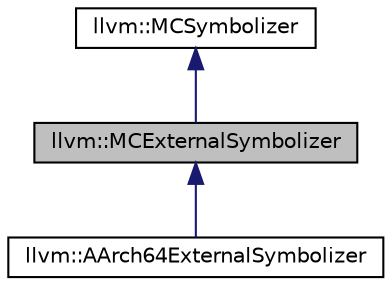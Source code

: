 digraph "llvm::MCExternalSymbolizer"
{
 // LATEX_PDF_SIZE
  bgcolor="transparent";
  edge [fontname="Helvetica",fontsize="10",labelfontname="Helvetica",labelfontsize="10"];
  node [fontname="Helvetica",fontsize="10",shape="box"];
  Node1 [label="llvm::MCExternalSymbolizer",height=0.2,width=0.4,color="black", fillcolor="grey75", style="filled", fontcolor="black",tooltip="Symbolize using user-provided, C API, callbacks."];
  Node2 -> Node1 [dir="back",color="midnightblue",fontsize="10",style="solid",fontname="Helvetica"];
  Node2 [label="llvm::MCSymbolizer",height=0.2,width=0.4,color="black",URL="$classllvm_1_1MCSymbolizer.html",tooltip="Symbolize and annotate disassembled instructions."];
  Node1 -> Node3 [dir="back",color="midnightblue",fontsize="10",style="solid",fontname="Helvetica"];
  Node3 [label="llvm::AArch64ExternalSymbolizer",height=0.2,width=0.4,color="black",URL="$classllvm_1_1AArch64ExternalSymbolizer.html",tooltip=" "];
}
